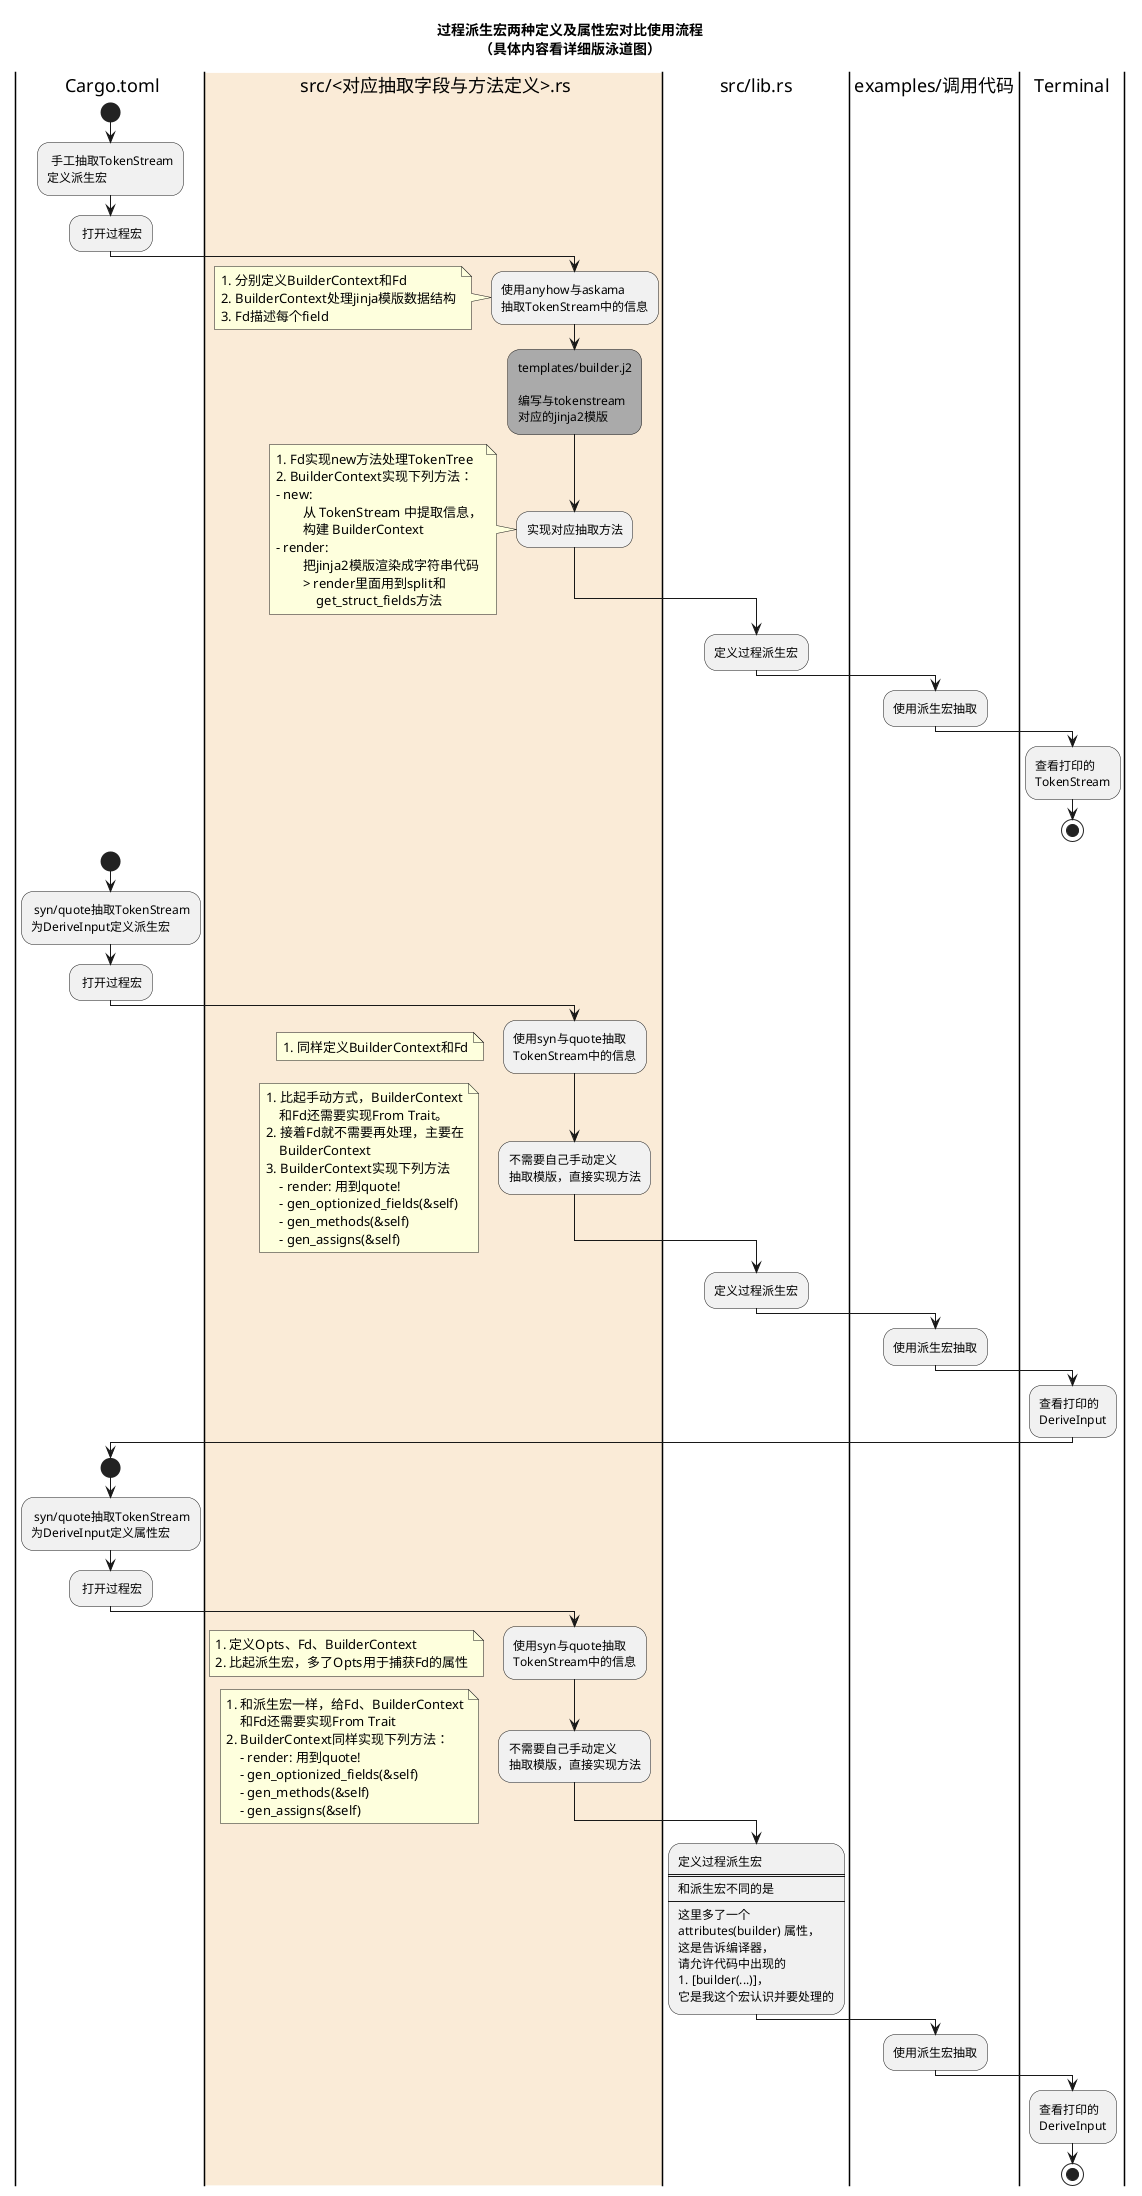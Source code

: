 @startuml
title 过程派生宏两种定义及属性宏对比使用流程\n（具体内容看详细版泳道图）
|cargo| Cargo.toml
|#AntiqueWhite|d| src/<对应抽取字段与方法定义>.rs
|cargo|
start
: 手工抽取TokenStream\n定义派生宏;
: 打开过程宏;
|d|
:使用anyhow与askama\n抽取TokenStream中的信息;
note
1. 分别定义BuilderContext和Fd
2. BuilderContext处理jinja模版数据结构
3. Fd描述每个field
end note
#AAAAAA:templates/builder.j2\n\n编写与tokenstream\n对应的jinja2模版;
|d|
:实现对应抽取方法;
note
1. Fd实现new方法处理TokenTree
2. BuilderContext实现下列方法：
- new:
        从 TokenStream 中提取信息，
        构建 BuilderContext
- render:
        把jinja2模版渲染成字符串代码
        > render里面用到split和
            get_struct_fields方法
end note
|src/lib.rs|
:定义过程派生宏;
|examples/调用代码|
:使用派生宏抽取;
|Terminal|
:查看打印的\nTokenStream;
stop
|cargo|
start
: syn/quote抽取TokenStream\n为DeriveInput定义派生宏;
: 打开过程宏;
|d|
:使用syn与quote抽取\nTokenStream中的信息;
floating note
1. 同样定义BuilderContext和Fd
end note
:不需要自己手动定义\n抽取模版，直接实现方法;
floating note
1. 比起手动方式，BuilderContext
    和Fd还需要实现From Trait。
2. 接着Fd就不需要再处理，主要在
    BuilderContext
3. BuilderContext实现下列方法
    - render: 用到quote!
    - gen_optionized_fields(&self)
    - gen_methods(&self)
    - gen_assigns(&self)
end note
|src/lib.rs|
:定义过程派生宏;
|examples/调用代码|
:使用派生宏抽取;
|Terminal|
:查看打印的\nDeriveInput;
|cargo|
start
: syn/quote抽取TokenStream\n为DeriveInput定义属性宏;
: 打开过程宏;
|d|
:使用syn与quote抽取\nTokenStream中的信息;
floating note
1. 定义Opts、Fd、BuilderContext
2. 比起派生宏，多了Opts用于捕获Fd的属性
end note
:不需要自己手动定义\n抽取模版，直接实现方法;
floating note
1. 和派生宏一样，给Fd、BuilderContext
    和Fd还需要实现From Trait
2. BuilderContext同样实现下列方法：
    - render: 用到quote!
    - gen_optionized_fields(&self)
    - gen_methods(&self)
    - gen_assigns(&self)
end note
|src/lib.rs|
:定义过程派生宏
====
和派生宏不同的是
----
这里多了一个
attributes(builder) 属性，
这是告诉编译器，
请允许代码中出现的
#[builder(...)]，
它是我这个宏认识并要处理的;
|examples/调用代码|
:使用派生宏抽取;
|Terminal|
:查看打印的\nDeriveInput;
stop
@enduml